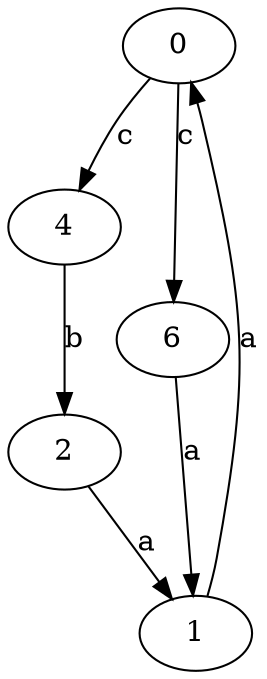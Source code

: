 strict digraph  {
0;
1;
2;
4;
6;
0 -> 4  [label=c];
0 -> 6  [label=c];
1 -> 0  [label=a];
2 -> 1  [label=a];
4 -> 2  [label=b];
6 -> 1  [label=a];
}
